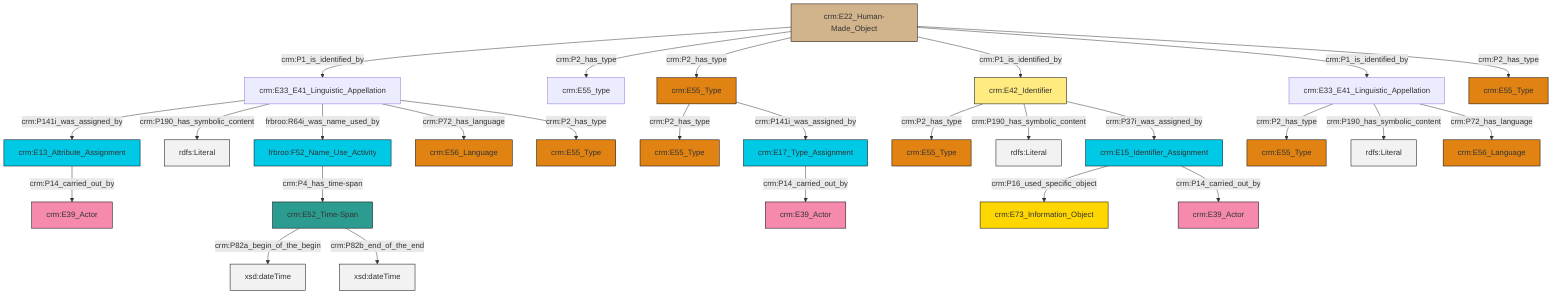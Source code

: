 graph TD
classDef Literal fill:#f2f2f2,stroke:#000000;
classDef CRM_Entity fill:#FFFFFF,stroke:#000000;
classDef Temporal_Entity fill:#00C9E6, stroke:#000000;
classDef Type fill:#E18312, stroke:#000000;
classDef Time-Span fill:#2C9C91, stroke:#000000;
classDef Appellation fill:#FFEB7F, stroke:#000000;
classDef Place fill:#008836, stroke:#000000;
classDef Persistent_Item fill:#B266B2, stroke:#000000;
classDef Conceptual_Object fill:#FFD700, stroke:#000000;
classDef Physical_Thing fill:#D2B48C, stroke:#000000;
classDef Actor fill:#f58aad, stroke:#000000;
classDef PC_Classes fill:#4ce600, stroke:#000000;
classDef Multi fill:#cccccc,stroke:#000000;

0["crm:E42_Identifier"]:::Appellation -->|crm:P2_has_type| 1["crm:E55_Type"]:::Type
4["crm:E17_Type_Assignment"]:::Temporal_Entity -->|crm:P14_carried_out_by| 5["crm:E39_Actor"]:::Actor
6["crm:E22_Human-Made_Object"]:::Physical_Thing -->|crm:P1_is_identified_by| 7["crm:E33_E41_Linguistic_Appellation"]:::Default
8["crm:E13_Attribute_Assignment"]:::Temporal_Entity -->|crm:P14_carried_out_by| 9["crm:E39_Actor"]:::Actor
12["crm:E15_Identifier_Assignment"]:::Temporal_Entity -->|crm:P16_used_specific_object| 13["crm:E73_Information_Object"]:::Conceptual_Object
14["crm:E52_Time-Span"]:::Time-Span -->|crm:P82a_begin_of_the_begin| 15[xsd:dateTime]:::Literal
7["crm:E33_E41_Linguistic_Appellation"]:::Default -->|crm:P141i_was_assigned_by| 8["crm:E13_Attribute_Assignment"]:::Temporal_Entity
7["crm:E33_E41_Linguistic_Appellation"]:::Default -->|crm:P190_has_symbolic_content| 22[rdfs:Literal]:::Literal
23["crm:E33_E41_Linguistic_Appellation"]:::Default -->|crm:P2_has_type| 2["crm:E55_Type"]:::Type
7["crm:E33_E41_Linguistic_Appellation"]:::Default -->|frbroo:R64i_was_name_used_by| 19["frbroo:F52_Name_Use_Activity"]:::Temporal_Entity
0["crm:E42_Identifier"]:::Appellation -->|crm:P190_has_symbolic_content| 34[rdfs:Literal]:::Literal
6["crm:E22_Human-Made_Object"]:::Physical_Thing -->|crm:P2_has_type| 35["crm:E55_type"]:::Default
6["crm:E22_Human-Made_Object"]:::Physical_Thing -->|crm:P2_has_type| 29["crm:E55_Type"]:::Type
7["crm:E33_E41_Linguistic_Appellation"]:::Default -->|crm:P72_has_language| 36["crm:E56_Language"]:::Type
23["crm:E33_E41_Linguistic_Appellation"]:::Default -->|crm:P190_has_symbolic_content| 37[rdfs:Literal]:::Literal
14["crm:E52_Time-Span"]:::Time-Span -->|crm:P82b_end_of_the_end| 38[xsd:dateTime]:::Literal
12["crm:E15_Identifier_Assignment"]:::Temporal_Entity -->|crm:P14_carried_out_by| 24["crm:E39_Actor"]:::Actor
19["frbroo:F52_Name_Use_Activity"]:::Temporal_Entity -->|crm:P4_has_time-span| 14["crm:E52_Time-Span"]:::Time-Span
7["crm:E33_E41_Linguistic_Appellation"]:::Default -->|crm:P2_has_type| 16["crm:E55_Type"]:::Type
0["crm:E42_Identifier"]:::Appellation -->|crm:P37i_was_assigned_by| 12["crm:E15_Identifier_Assignment"]:::Temporal_Entity
29["crm:E55_Type"]:::Type -->|crm:P2_has_type| 26["crm:E55_Type"]:::Type
6["crm:E22_Human-Made_Object"]:::Physical_Thing -->|crm:P1_is_identified_by| 0["crm:E42_Identifier"]:::Appellation
6["crm:E22_Human-Made_Object"]:::Physical_Thing -->|crm:P1_is_identified_by| 23["crm:E33_E41_Linguistic_Appellation"]:::Default
6["crm:E22_Human-Made_Object"]:::Physical_Thing -->|crm:P2_has_type| 42["crm:E55_Type"]:::Type
29["crm:E55_Type"]:::Type -->|crm:P141i_was_assigned_by| 4["crm:E17_Type_Assignment"]:::Temporal_Entity
23["crm:E33_E41_Linguistic_Appellation"]:::Default -->|crm:P72_has_language| 10["crm:E56_Language"]:::Type